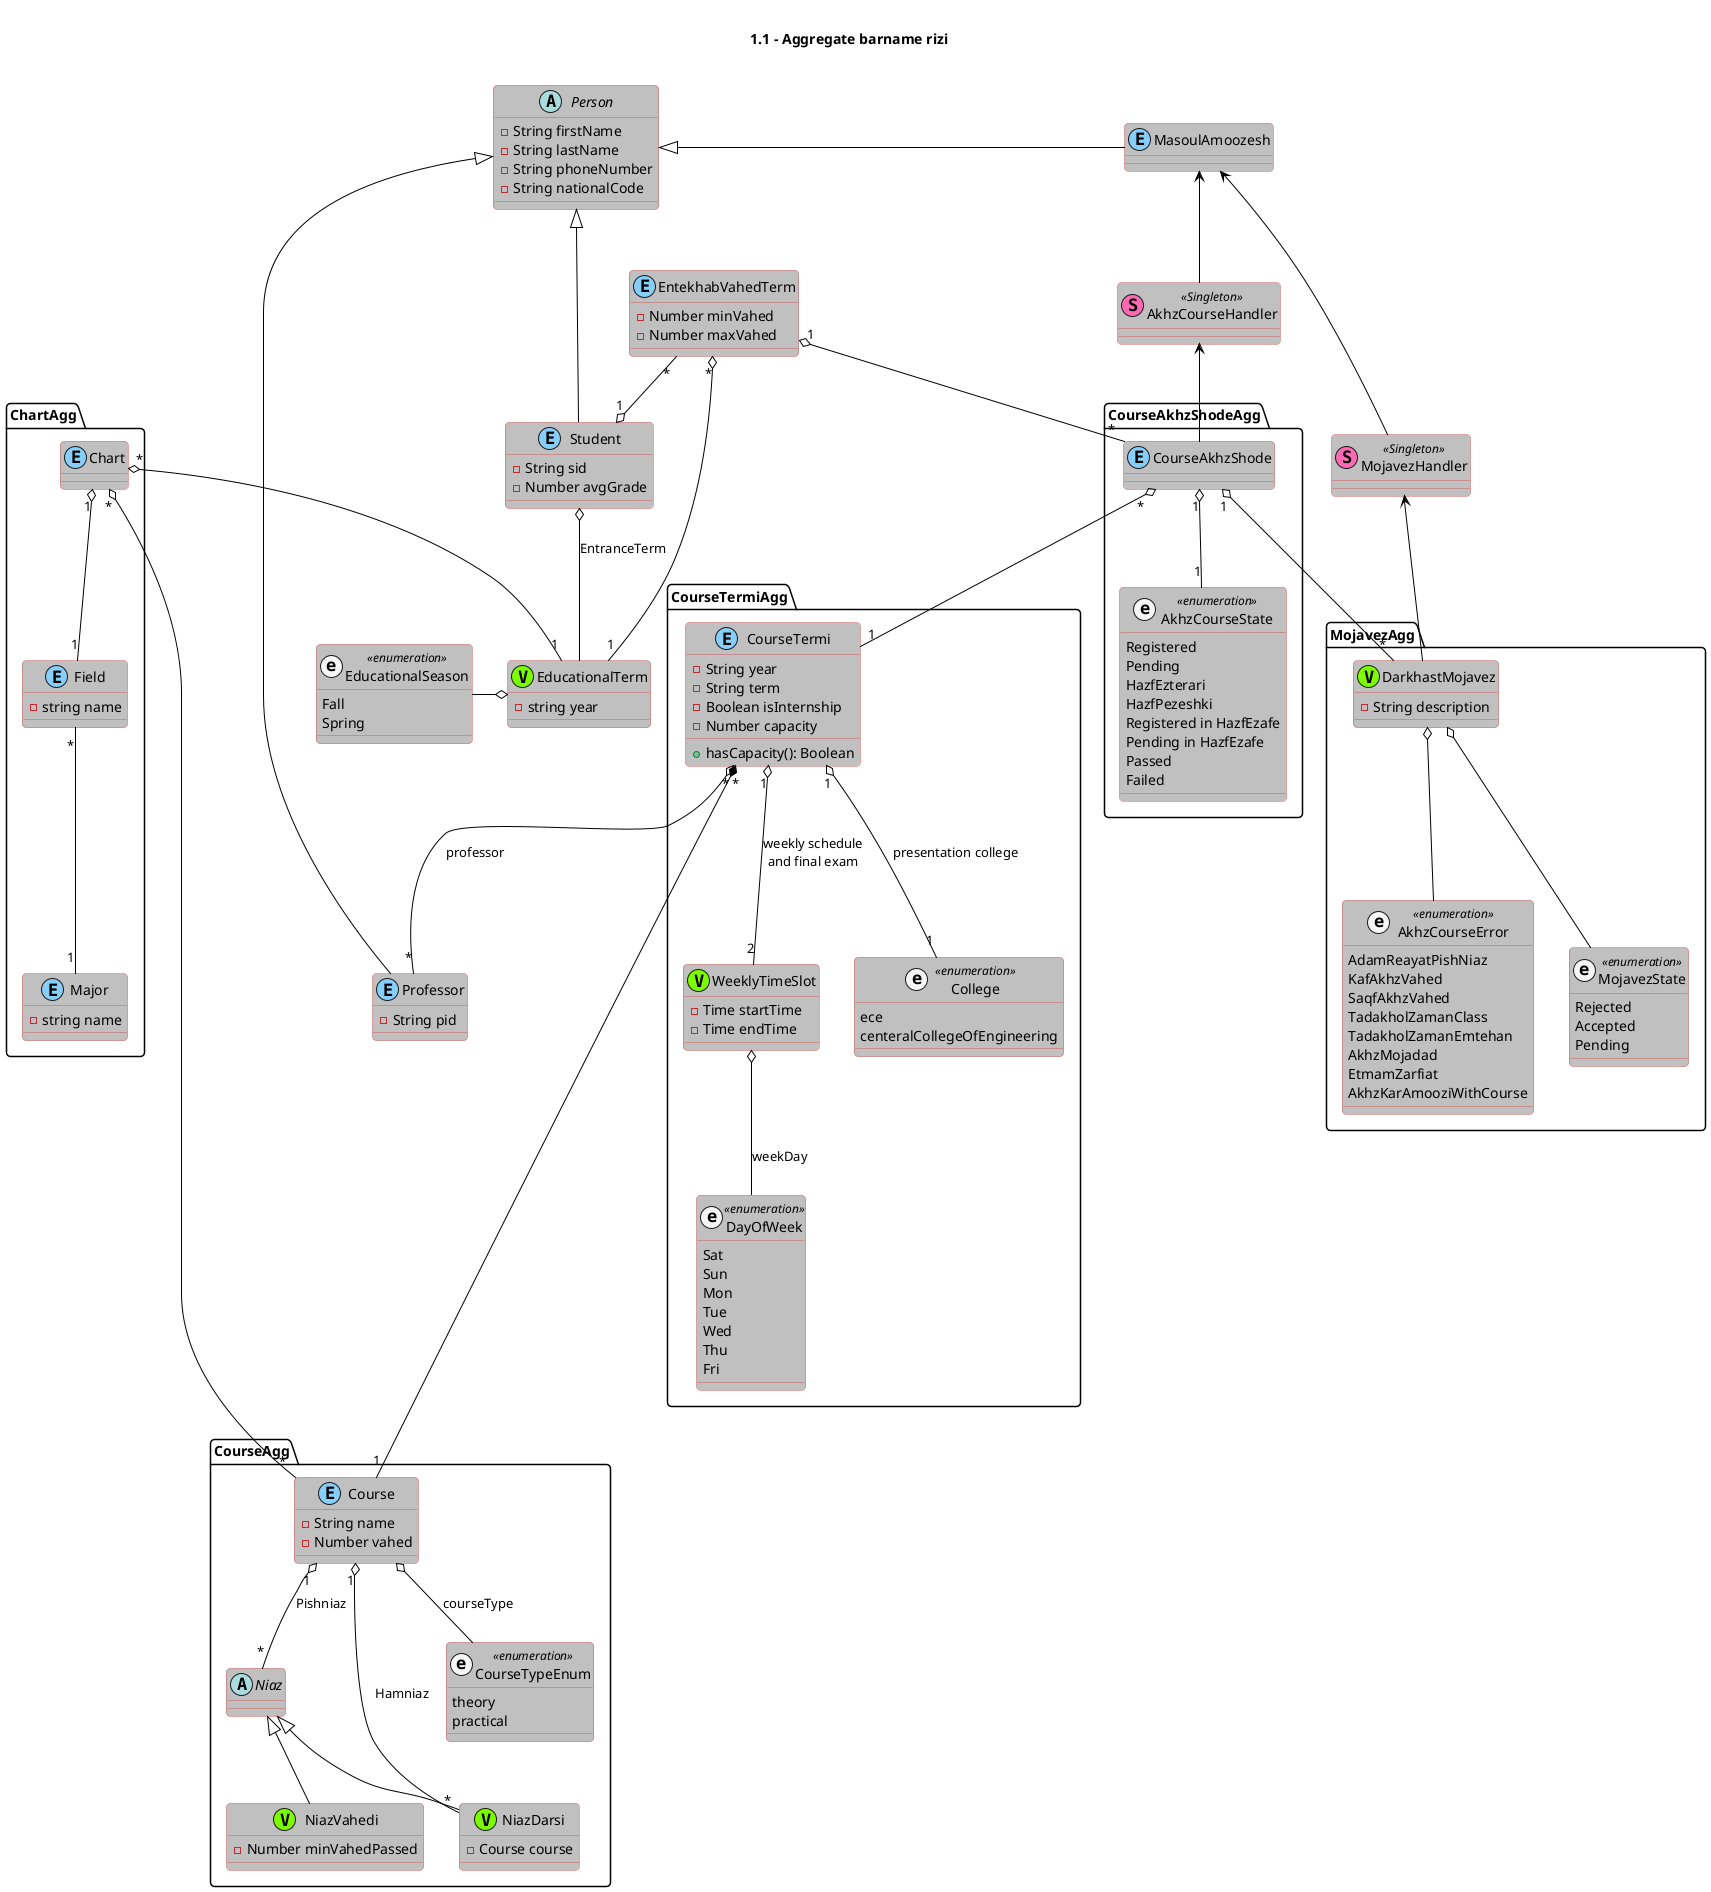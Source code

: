@startuml

skinparam roundcorner 8

skinparam class {
	BackgroundColor #C0C0C0
	ArrowColor black
	BorderColor IndianRed
}

skinparam stereotypeCBackgroundColor gold
skinparam stereotypeIBackgroundColor AntiqueWhite
skinparam stereotypeABackgroundColor yellow

title \n1.1 - Aggregate barname rizi\n

abstract class Person {
  - String firstName
  - String lastName
  - String phoneNumber
  - String nationalCode
}
Person <|- MasoulAmoozesh
Person <|- Student

class Student << (E,LightSkyBlue) >> {
  - String sid
  - Number avgGrade
}


Student o-- EducationalTerm : EntranceTerm
enum EducationalSeason << (e,WhiteSmoke) enumeration>> {
  Fall
  Spring
}
class EducationalTerm << (V,LawnGreen) >> {
  - string year
}
EducationalTerm o-left- EducationalSeason

Person <|- Professor
class Professor << (E,LightSkyBlue) >> {
  - String pid
}

class MasoulAmoozesh << (E,LightSkyBlue) >> {
}


package ChartAgg {
' Reshte
  class Major << (E,LightSkyBlue) >> {
    - string name
  }

' Gerayesh
  class Field << (E,LightSkyBlue) >> {
    - string name
  }

  class Chart << (E,LightSkyBlue) >> {
  }
  Field "*" -- "1" Major
  Chart "1" o-- "1" Field
}
Chart "*" o-- "1" EducationalTerm
EntekhabVahedTerm "*" o-- "1" EducationalTerm

package CourseAgg {
  Chart "*" o--- "*" Course
  abstract class Niaz {
  }

  class Course << (E,LightSkyBlue) >> {
    - String name
    - Number vahed
  }
  class NiazDarsi << (V,LawnGreen) >> {
    - Course course
  } 
  Niaz <|-- NiazDarsi

  class NiazVahedi << (V,LawnGreen) >> {
    - Number minVahedPassed
  } 
  Niaz <|-- NiazVahedi
  Course "1" o-- "*" Niaz : Pishniaz
  Course "1" o-- "*" NiazDarsi : Hamniaz
  Course  o-- CourseTypeEnum : courseType 

  enum CourseTypeEnum << (e,WhiteSmoke) enumeration>> {
    theory
    practical
  }
}

package CourseTermiAgg {
  
  class CourseTermi << (E,LightSkyBlue) >> {
    - String year
    - String term
    - Boolean isInternship
    - Number capacity
    + hasCapacity(): Boolean
  }
  CourseTermi "*" *---- "1" Course
  CourseTermi "*" o-- "*" Professor : professor
  ' CourseTermi "*" o-- "*" Student : students
  CourseTermi "1" o-- "2" WeeklyTimeSlot : weekly schedule\nand final exam
  CourseTermi "1" o-- "1" College : presentation college
  class WeeklyTimeSlot << (V,LawnGreen) >> {
    - Time startTime
    - Time endTime
  }
  WeeklyTimeSlot o-- DayOfWeek : weekDay
  enum DayOfWeek << (e,WhiteSmoke) enumeration>> {
    Sat
    Sun
    Mon
    Tue
    Wed
    Thu
    Fri
  }
  enum College << (e,WhiteSmoke) enumeration>> {
    ece
    centeralCollegeOfEngineering
  }

}


class EntekhabVahedTerm << (E,LightSkyBlue) >> {
  - Number minVahed
  - Number maxVahed
}
EntekhabVahedTerm "*" --o "1" Student

package CourseAkhzShodeAgg {
  EntekhabVahedTerm "1" o-- "*" CourseAkhzShode
  
  enum AkhzCourseState << (e,WhiteSmoke) enumeration>> {
    Registered
    Pending
    HazfEzterari
    HazfPezeshki
    Registered in HazfEzafe
    Pending in HazfEzafe
    Passed
    Failed
  }
  class CourseAkhzShode << (E,LightSkyBlue) >> {
  }
  CourseAkhzShode "*" o-- "1" CourseTermi
  CourseAkhzShode "1" o-- "1" AkhzCourseState
}
AkhzCourseHandler <-- CourseAkhzShode
class AkhzCourseHandler << (S,HotPink) Singleton >> {
}
MasoulAmoozesh <-- AkhzCourseHandler



class MojavezHandler << (S,HotPink) Singleton >> {
}
MasoulAmoozesh <-- MojavezHandler



package MojavezAgg {
  MojavezHandler <-- DarkhastMojavez
  ' MojavezHandler <-- AkhzCourseError
  enum AkhzCourseError << (e,WhiteSmoke) enumeration >> {
    AdamReayatPishNiaz
    KafAkhzVahed
    SaqfAkhzVahed
    TadakholZamanClass
    TadakholZamanEmtehan
    AkhzMojadad
    EtmamZarfiat
    AkhzKarAmooziWithCourse
  }

  class DarkhastMojavez << (V,LawnGreen) >> {
    - String description
  }
  DarkhastMojavez o-- AkhzCourseError
  DarkhastMojavez o-- MojavezState
  CourseAkhzShode "1" o-- "*" DarkhastMojavez
  enum MojavezState << (e,WhiteSmoke) enumeration >> {
    Rejected
    Accepted
    Pending
  }
}

@enduml
